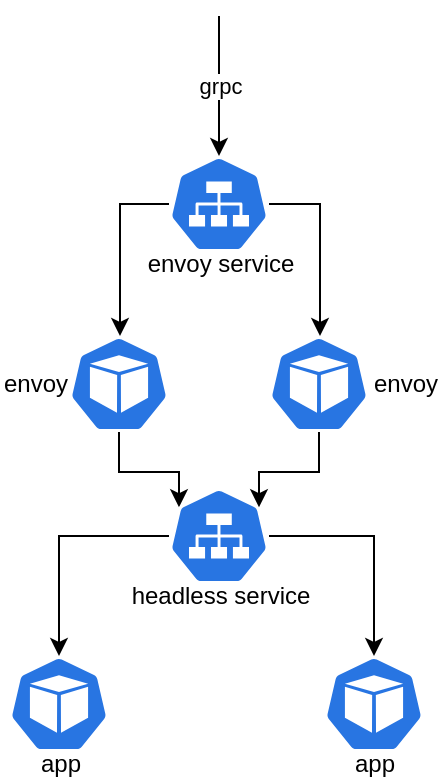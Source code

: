 <mxfile version="13.6.2" type="device"><diagram id="jcZRmiM45fn4ACcZpd5A" name="Page-1"><mxGraphModel dx="432" dy="581" grid="1" gridSize="10" guides="1" tooltips="1" connect="1" arrows="1" fold="1" page="1" pageScale="1" pageWidth="850" pageHeight="1100" math="0" shadow="0"><root><mxCell id="0"/><mxCell id="1" parent="0"/><mxCell id="dMhtAwlAuOc07O3wkKt1-21" style="edgeStyle=orthogonalEdgeStyle;rounded=0;orthogonalLoop=1;jettySize=auto;html=1;entryX=0.1;entryY=0.2;entryDx=0;entryDy=0;entryPerimeter=0;" edge="1" parent="1" source="dMhtAwlAuOc07O3wkKt1-4" target="dMhtAwlAuOc07O3wkKt1-7"><mxGeometry relative="1" as="geometry"/></mxCell><mxCell id="dMhtAwlAuOc07O3wkKt1-4" value="envoy" style="html=1;dashed=0;whitespace=wrap;fillColor=#2875E2;strokeColor=#ffffff;points=[[0.005,0.63,0],[0.1,0.2,0],[0.9,0.2,0],[0.5,0,0],[0.995,0.63,0],[0.72,0.99,0],[0.5,1,0],[0.28,0.99,0]];shape=mxgraph.kubernetes.icon;prIcon=pod;labelPosition=left;verticalLabelPosition=middle;align=right;verticalAlign=middle;" vertex="1" parent="1"><mxGeometry x="302.5" y="450" width="50" height="48" as="geometry"/></mxCell><mxCell id="dMhtAwlAuOc07O3wkKt1-16" style="edgeStyle=orthogonalEdgeStyle;rounded=0;orthogonalLoop=1;jettySize=auto;html=1;" edge="1" parent="1" source="dMhtAwlAuOc07O3wkKt1-6" target="dMhtAwlAuOc07O3wkKt1-4"><mxGeometry relative="1" as="geometry"><Array as="points"><mxPoint x="328" y="384"/></Array></mxGeometry></mxCell><mxCell id="dMhtAwlAuOc07O3wkKt1-19" style="edgeStyle=orthogonalEdgeStyle;rounded=0;orthogonalLoop=1;jettySize=auto;html=1;" edge="1" parent="1" source="dMhtAwlAuOc07O3wkKt1-6" target="dMhtAwlAuOc07O3wkKt1-11"><mxGeometry relative="1" as="geometry"><Array as="points"><mxPoint x="428" y="384"/></Array></mxGeometry></mxCell><mxCell id="dMhtAwlAuOc07O3wkKt1-24" value="grpc" style="edgeStyle=orthogonalEdgeStyle;rounded=0;orthogonalLoop=1;jettySize=auto;html=1;startArrow=classic;startFill=1;endArrow=none;endFill=0;" edge="1" parent="1" source="dMhtAwlAuOc07O3wkKt1-6"><mxGeometry relative="1" as="geometry"><mxPoint x="377.5" y="290" as="targetPoint"/></mxGeometry></mxCell><mxCell id="dMhtAwlAuOc07O3wkKt1-6" value="envoy service" style="html=1;dashed=0;whitespace=wrap;fillColor=#2875E2;strokeColor=#ffffff;points=[[0.005,0.63,0],[0.1,0.2,0],[0.9,0.2,0],[0.5,0,0],[0.995,0.63,0],[0.72,0.99,0],[0.5,1,0],[0.28,0.99,0]];shape=mxgraph.kubernetes.icon;prIcon=svc;labelPosition=center;verticalLabelPosition=bottom;align=center;verticalAlign=top;spacingTop=-8;" vertex="1" parent="1"><mxGeometry x="352.5" y="360" width="50" height="48" as="geometry"/></mxCell><mxCell id="dMhtAwlAuOc07O3wkKt1-14" style="edgeStyle=orthogonalEdgeStyle;rounded=0;orthogonalLoop=1;jettySize=auto;html=1;entryX=0.5;entryY=0;entryDx=0;entryDy=0;entryPerimeter=0;" edge="1" parent="1" source="dMhtAwlAuOc07O3wkKt1-7" target="dMhtAwlAuOc07O3wkKt1-8"><mxGeometry relative="1" as="geometry"/></mxCell><mxCell id="dMhtAwlAuOc07O3wkKt1-15" style="edgeStyle=orthogonalEdgeStyle;rounded=0;orthogonalLoop=1;jettySize=auto;html=1;entryX=0.5;entryY=0;entryDx=0;entryDy=0;entryPerimeter=0;" edge="1" parent="1" source="dMhtAwlAuOc07O3wkKt1-7" target="dMhtAwlAuOc07O3wkKt1-12"><mxGeometry relative="1" as="geometry"/></mxCell><mxCell id="dMhtAwlAuOc07O3wkKt1-7" value="headless service" style="html=1;dashed=0;whitespace=wrap;fillColor=#2875E2;strokeColor=#ffffff;points=[[0.005,0.63,0],[0.1,0.2,0],[0.9,0.2,0],[0.5,0,0],[0.995,0.63,0],[0.72,0.99,0],[0.5,1,0],[0.28,0.99,0]];shape=mxgraph.kubernetes.icon;prIcon=svc;spacingTop=-8;labelPosition=center;verticalLabelPosition=bottom;align=center;verticalAlign=top;" vertex="1" parent="1"><mxGeometry x="352.5" y="526" width="50" height="48" as="geometry"/></mxCell><mxCell id="dMhtAwlAuOc07O3wkKt1-8" value="app" style="html=1;dashed=0;whitespace=wrap;fillColor=#2875E2;strokeColor=#ffffff;points=[[0.005,0.63,0],[0.1,0.2,0],[0.9,0.2,0],[0.5,0,0],[0.995,0.63,0],[0.72,0.99,0],[0.5,1,0],[0.28,0.99,0]];shape=mxgraph.kubernetes.icon;prIcon=pod;labelPosition=center;verticalLabelPosition=bottom;align=center;verticalAlign=top;spacingTop=-8;" vertex="1" parent="1"><mxGeometry x="272.5" y="610" width="50" height="48" as="geometry"/></mxCell><mxCell id="dMhtAwlAuOc07O3wkKt1-22" style="edgeStyle=orthogonalEdgeStyle;rounded=0;orthogonalLoop=1;jettySize=auto;html=1;entryX=0.9;entryY=0.2;entryDx=0;entryDy=0;entryPerimeter=0;" edge="1" parent="1" source="dMhtAwlAuOc07O3wkKt1-11" target="dMhtAwlAuOc07O3wkKt1-7"><mxGeometry relative="1" as="geometry"/></mxCell><mxCell id="dMhtAwlAuOc07O3wkKt1-11" value="envoy" style="html=1;dashed=0;whitespace=wrap;fillColor=#2875E2;strokeColor=#ffffff;points=[[0.005,0.63,0],[0.1,0.2,0],[0.9,0.2,0],[0.5,0,0],[0.995,0.63,0],[0.72,0.99,0],[0.5,1,0],[0.28,0.99,0]];shape=mxgraph.kubernetes.icon;prIcon=pod;labelPosition=right;verticalLabelPosition=middle;align=left;verticalAlign=middle;" vertex="1" parent="1"><mxGeometry x="402.5" y="450" width="50" height="48" as="geometry"/></mxCell><mxCell id="dMhtAwlAuOc07O3wkKt1-12" value="app" style="html=1;dashed=0;whitespace=wrap;fillColor=#2875E2;strokeColor=#ffffff;points=[[0.005,0.63,0],[0.1,0.2,0],[0.9,0.2,0],[0.5,0,0],[0.995,0.63,0],[0.72,0.99,0],[0.5,1,0],[0.28,0.99,0]];shape=mxgraph.kubernetes.icon;prIcon=pod;labelPosition=center;verticalLabelPosition=bottom;align=center;verticalAlign=top;spacingTop=-8;" vertex="1" parent="1"><mxGeometry x="430" y="610" width="50" height="48" as="geometry"/></mxCell></root></mxGraphModel></diagram></mxfile>